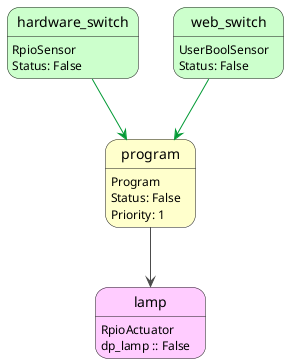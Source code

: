 @startuml
skinparam state {
BackGroundColor<<actuator>> #FFCCFF
BackGroundColor<<program>> #FFFFCC
BackGroundColor<<sensor>> #CCFFCC
}
state "program" as program <<program>>
program: Program
program: Status: False
program: Priority: 1
hardware_switch -[#009933]-> program
web_switch -[#009933]-> program
program -[#4C4C4C]-> lamp
state "web_switch" as web_switch <<sensor>>
web_switch: UserBoolSensor
web_switch: Status: False
state "lamp" as lamp <<actuator>>
lamp: RpioActuator
lamp: dp_lamp :: False
state "hardware_switch" as hardware_switch <<sensor>>
hardware_switch: RpioSensor
hardware_switch: Status: False
@enduml